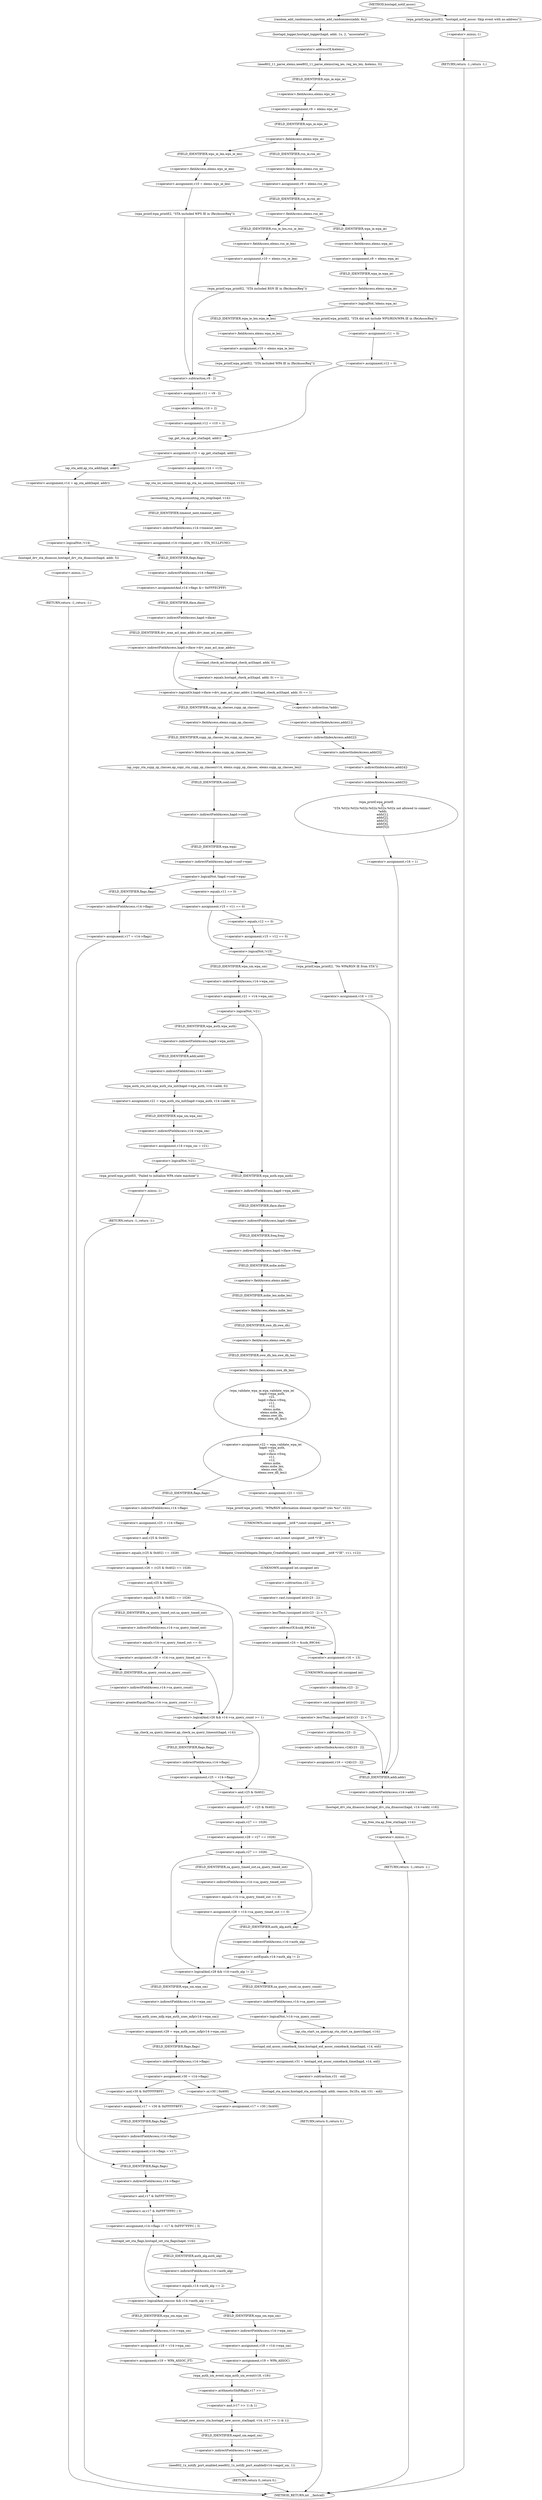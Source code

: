 digraph hostapd_notif_assoc {  
"1000159" [label = "(random_add_randomness,random_add_randomness(addr, 6u))" ]
"1000162" [label = "(hostapd_logger,hostapd_logger(hapd, addr, 1u, 2, \"associated\"))" ]
"1000168" [label = "(ieee802_11_parse_elems,ieee802_11_parse_elems(req_ies, req_ies_len, &elems, 0))" ]
"1000171" [label = "(<operator>.addressOf,&elems)" ]
"1000174" [label = "(<operator>.assignment,v9 = elems.wps_ie)" ]
"1000176" [label = "(<operator>.fieldAccess,elems.wps_ie)" ]
"1000178" [label = "(FIELD_IDENTIFIER,wps_ie,wps_ie)" ]
"1000180" [label = "(<operator>.fieldAccess,elems.wps_ie)" ]
"1000182" [label = "(FIELD_IDENTIFIER,wps_ie,wps_ie)" ]
"1000184" [label = "(<operator>.assignment,v10 = elems.wps_ie_len)" ]
"1000186" [label = "(<operator>.fieldAccess,elems.wps_ie_len)" ]
"1000188" [label = "(FIELD_IDENTIFIER,wps_ie_len,wps_ie_len)" ]
"1000189" [label = "(wpa_printf,wpa_printf(2, \"STA included WPS IE in (Re)AssocReq\"))" ]
"1000194" [label = "(<operator>.assignment,v9 = elems.rsn_ie)" ]
"1000196" [label = "(<operator>.fieldAccess,elems.rsn_ie)" ]
"1000198" [label = "(FIELD_IDENTIFIER,rsn_ie,rsn_ie)" ]
"1000200" [label = "(<operator>.fieldAccess,elems.rsn_ie)" ]
"1000202" [label = "(FIELD_IDENTIFIER,rsn_ie,rsn_ie)" ]
"1000204" [label = "(<operator>.assignment,v10 = elems.rsn_ie_len)" ]
"1000206" [label = "(<operator>.fieldAccess,elems.rsn_ie_len)" ]
"1000208" [label = "(FIELD_IDENTIFIER,rsn_ie_len,rsn_ie_len)" ]
"1000209" [label = "(wpa_printf,wpa_printf(2, \"STA included RSN IE in (Re)AssocReq\"))" ]
"1000214" [label = "(<operator>.assignment,v9 = elems.wpa_ie)" ]
"1000216" [label = "(<operator>.fieldAccess,elems.wpa_ie)" ]
"1000218" [label = "(FIELD_IDENTIFIER,wpa_ie,wpa_ie)" ]
"1000220" [label = "(<operator>.logicalNot,!elems.wpa_ie)" ]
"1000221" [label = "(<operator>.fieldAccess,elems.wpa_ie)" ]
"1000223" [label = "(FIELD_IDENTIFIER,wpa_ie,wpa_ie)" ]
"1000225" [label = "(wpa_printf,wpa_printf(2, \"STA did not include WPS/RSN/WPA IE in (Re)AssocReq\"))" ]
"1000228" [label = "(<operator>.assignment,v11 = 0)" ]
"1000231" [label = "(<operator>.assignment,v12 = 0)" ]
"1000235" [label = "(<operator>.assignment,v13 = ap_get_sta(hapd, addr))" ]
"1000237" [label = "(ap_get_sta,ap_get_sta(hapd, addr))" ]
"1000243" [label = "(<operator>.assignment,v14 = v13)" ]
"1000246" [label = "(ap_sta_no_session_timeout,ap_sta_no_session_timeout(hapd, v13))" ]
"1000249" [label = "(accounting_sta_stop,accounting_sta_stop(hapd, v14))" ]
"1000252" [label = "(<operator>.assignment,v14->timeout_next = STA_NULLFUNC)" ]
"1000253" [label = "(<operator>.indirectFieldAccess,v14->timeout_next)" ]
"1000255" [label = "(FIELD_IDENTIFIER,timeout_next,timeout_next)" ]
"1000259" [label = "(<operator>.assignment,v14 = ap_sta_add(hapd, addr))" ]
"1000261" [label = "(ap_sta_add,ap_sta_add(hapd, addr))" ]
"1000265" [label = "(<operator>.logicalNot,!v14)" ]
"1000268" [label = "(hostapd_drv_sta_disassoc,hostapd_drv_sta_disassoc(hapd, addr, 5))" ]
"1000272" [label = "(RETURN,return -1;,return -1;)" ]
"1000273" [label = "(<operator>.minus,-1)" ]
"1000275" [label = "(<operators>.assignmentAnd,v14->flags &= 0xFFFECFFF)" ]
"1000276" [label = "(<operator>.indirectFieldAccess,v14->flags)" ]
"1000278" [label = "(FIELD_IDENTIFIER,flags,flags)" ]
"1000281" [label = "(<operator>.logicalOr,hapd->iface->drv_max_acl_mac_addrs || hostapd_check_acl(hapd, addr, 0) == 1)" ]
"1000282" [label = "(<operator>.indirectFieldAccess,hapd->iface->drv_max_acl_mac_addrs)" ]
"1000283" [label = "(<operator>.indirectFieldAccess,hapd->iface)" ]
"1000285" [label = "(FIELD_IDENTIFIER,iface,iface)" ]
"1000286" [label = "(FIELD_IDENTIFIER,drv_max_acl_mac_addrs,drv_max_acl_mac_addrs)" ]
"1000287" [label = "(<operator>.equals,hostapd_check_acl(hapd, addr, 0) == 1)" ]
"1000288" [label = "(hostapd_check_acl,hostapd_check_acl(hapd, addr, 0))" ]
"1000294" [label = "(ap_copy_sta_supp_op_classes,ap_copy_sta_supp_op_classes(v14, elems.supp_op_classes, elems.supp_op_classes_len))" ]
"1000296" [label = "(<operator>.fieldAccess,elems.supp_op_classes)" ]
"1000298" [label = "(FIELD_IDENTIFIER,supp_op_classes,supp_op_classes)" ]
"1000299" [label = "(<operator>.fieldAccess,elems.supp_op_classes_len)" ]
"1000301" [label = "(FIELD_IDENTIFIER,supp_op_classes_len,supp_op_classes_len)" ]
"1000303" [label = "(<operator>.logicalNot,!hapd->conf->wpa)" ]
"1000304" [label = "(<operator>.indirectFieldAccess,hapd->conf->wpa)" ]
"1000305" [label = "(<operator>.indirectFieldAccess,hapd->conf)" ]
"1000307" [label = "(FIELD_IDENTIFIER,conf,conf)" ]
"1000308" [label = "(FIELD_IDENTIFIER,wpa,wpa)" ]
"1000310" [label = "(<operator>.assignment,v17 = v14->flags)" ]
"1000312" [label = "(<operator>.indirectFieldAccess,v14->flags)" ]
"1000314" [label = "(FIELD_IDENTIFIER,flags,flags)" ]
"1000316" [label = "(<operator>.assignment,v15 = v11 == 0)" ]
"1000318" [label = "(<operator>.equals,v11 == 0)" ]
"1000323" [label = "(<operator>.assignment,v15 = v12 == 0)" ]
"1000325" [label = "(<operator>.equals,v12 == 0)" ]
"1000329" [label = "(<operator>.logicalNot,!v15)" ]
"1000332" [label = "(<operator>.assignment,v21 = v14->wpa_sm)" ]
"1000334" [label = "(<operator>.indirectFieldAccess,v14->wpa_sm)" ]
"1000336" [label = "(FIELD_IDENTIFIER,wpa_sm,wpa_sm)" ]
"1000338" [label = "(<operator>.logicalNot,!v21)" ]
"1000341" [label = "(<operator>.assignment,v21 = wpa_auth_sta_init(hapd->wpa_auth, v14->addr, 0))" ]
"1000343" [label = "(wpa_auth_sta_init,wpa_auth_sta_init(hapd->wpa_auth, v14->addr, 0))" ]
"1000344" [label = "(<operator>.indirectFieldAccess,hapd->wpa_auth)" ]
"1000346" [label = "(FIELD_IDENTIFIER,wpa_auth,wpa_auth)" ]
"1000347" [label = "(<operator>.indirectFieldAccess,v14->addr)" ]
"1000349" [label = "(FIELD_IDENTIFIER,addr,addr)" ]
"1000351" [label = "(<operator>.assignment,v14->wpa_sm = v21)" ]
"1000352" [label = "(<operator>.indirectFieldAccess,v14->wpa_sm)" ]
"1000354" [label = "(FIELD_IDENTIFIER,wpa_sm,wpa_sm)" ]
"1000357" [label = "(<operator>.logicalNot,!v21)" ]
"1000360" [label = "(wpa_printf,wpa_printf(5, \"Failed to initialize WPA state machine\"))" ]
"1000363" [label = "(RETURN,return -1;,return -1;)" ]
"1000364" [label = "(<operator>.minus,-1)" ]
"1000366" [label = "(<operator>.assignment,v22 = wpa_validate_wpa_ie(\n                      hapd->wpa_auth,\n                      v21,\n                      hapd->iface->freq,\n                      v11,\n                      v12,\n                      elems.mdie,\n                      elems.mdie_len,\n                      elems.owe_dh,\n                      elems.owe_dh_len))" ]
"1000368" [label = "(wpa_validate_wpa_ie,wpa_validate_wpa_ie(\n                      hapd->wpa_auth,\n                      v21,\n                      hapd->iface->freq,\n                      v11,\n                      v12,\n                      elems.mdie,\n                      elems.mdie_len,\n                      elems.owe_dh,\n                      elems.owe_dh_len))" ]
"1000369" [label = "(<operator>.indirectFieldAccess,hapd->wpa_auth)" ]
"1000371" [label = "(FIELD_IDENTIFIER,wpa_auth,wpa_auth)" ]
"1000373" [label = "(<operator>.indirectFieldAccess,hapd->iface->freq)" ]
"1000374" [label = "(<operator>.indirectFieldAccess,hapd->iface)" ]
"1000376" [label = "(FIELD_IDENTIFIER,iface,iface)" ]
"1000377" [label = "(FIELD_IDENTIFIER,freq,freq)" ]
"1000380" [label = "(<operator>.fieldAccess,elems.mdie)" ]
"1000382" [label = "(FIELD_IDENTIFIER,mdie,mdie)" ]
"1000383" [label = "(<operator>.fieldAccess,elems.mdie_len)" ]
"1000385" [label = "(FIELD_IDENTIFIER,mdie_len,mdie_len)" ]
"1000386" [label = "(<operator>.fieldAccess,elems.owe_dh)" ]
"1000388" [label = "(FIELD_IDENTIFIER,owe_dh,owe_dh)" ]
"1000389" [label = "(<operator>.fieldAccess,elems.owe_dh_len)" ]
"1000391" [label = "(FIELD_IDENTIFIER,owe_dh_len,owe_dh_len)" ]
"1000395" [label = "(<operator>.assignment,v23 = v22)" ]
"1000398" [label = "(wpa_printf,wpa_printf(2, \"WPA/RSN information element rejected? (res %u)\", v22))" ]
"1000402" [label = "(Delegate_CreateDelegate,Delegate_CreateDelegate(2, (const unsigned __int8 *)\"IE\", v11, v12))" ]
"1000404" [label = "(<operator>.cast,(const unsigned __int8 *)\"IE\")" ]
"1000405" [label = "(UNKNOWN,const unsigned __int8 *,const unsigned __int8 *)" ]
"1000410" [label = "(<operator>.lessThan,(unsigned int)(v23 - 2) < 7)" ]
"1000411" [label = "(<operator>.cast,(unsigned int)(v23 - 2))" ]
"1000412" [label = "(UNKNOWN,unsigned int,unsigned int)" ]
"1000413" [label = "(<operator>.subtraction,v23 - 2)" ]
"1000417" [label = "(<operator>.assignment,v24 = &unk_89C44)" ]
"1000419" [label = "(<operator>.addressOf,&unk_89C44)" ]
"1000421" [label = "(<operator>.assignment,v16 = 13)" ]
"1000425" [label = "(<operator>.lessThan,(unsigned int)(v23 - 2) < 7)" ]
"1000426" [label = "(<operator>.cast,(unsigned int)(v23 - 2))" ]
"1000427" [label = "(UNKNOWN,unsigned int,unsigned int)" ]
"1000428" [label = "(<operator>.subtraction,v23 - 2)" ]
"1000432" [label = "(<operator>.assignment,v16 = v24[v23 - 2])" ]
"1000434" [label = "(<operator>.indirectIndexAccess,v24[v23 - 2])" ]
"1000436" [label = "(<operator>.subtraction,v23 - 2)" ]
"1000440" [label = "(<operator>.assignment,v25 = v14->flags)" ]
"1000442" [label = "(<operator>.indirectFieldAccess,v14->flags)" ]
"1000444" [label = "(FIELD_IDENTIFIER,flags,flags)" ]
"1000445" [label = "(<operator>.assignment,v26 = (v25 & 0x402) == 1026)" ]
"1000447" [label = "(<operator>.equals,(v25 & 0x402) == 1026)" ]
"1000448" [label = "(<operator>.and,v25 & 0x402)" ]
"1000453" [label = "(<operator>.equals,(v25 & 0x402) == 1026)" ]
"1000454" [label = "(<operator>.and,v25 & 0x402)" ]
"1000458" [label = "(<operator>.assignment,v26 = v14->sa_query_timed_out == 0)" ]
"1000460" [label = "(<operator>.equals,v14->sa_query_timed_out == 0)" ]
"1000461" [label = "(<operator>.indirectFieldAccess,v14->sa_query_timed_out)" ]
"1000463" [label = "(FIELD_IDENTIFIER,sa_query_timed_out,sa_query_timed_out)" ]
"1000466" [label = "(<operator>.logicalAnd,v26 && v14->sa_query_count >= 1)" ]
"1000468" [label = "(<operator>.greaterEqualsThan,v14->sa_query_count >= 1)" ]
"1000469" [label = "(<operator>.indirectFieldAccess,v14->sa_query_count)" ]
"1000471" [label = "(FIELD_IDENTIFIER,sa_query_count,sa_query_count)" ]
"1000474" [label = "(ap_check_sa_query_timeout,ap_check_sa_query_timeout(hapd, v14))" ]
"1000477" [label = "(<operator>.assignment,v25 = v14->flags)" ]
"1000479" [label = "(<operator>.indirectFieldAccess,v14->flags)" ]
"1000481" [label = "(FIELD_IDENTIFIER,flags,flags)" ]
"1000482" [label = "(<operator>.assignment,v27 = v25 & 0x402)" ]
"1000484" [label = "(<operator>.and,v25 & 0x402)" ]
"1000487" [label = "(<operator>.assignment,v28 = v27 == 1026)" ]
"1000489" [label = "(<operator>.equals,v27 == 1026)" ]
"1000493" [label = "(<operator>.equals,v27 == 1026)" ]
"1000496" [label = "(<operator>.assignment,v28 = v14->sa_query_timed_out == 0)" ]
"1000498" [label = "(<operator>.equals,v14->sa_query_timed_out == 0)" ]
"1000499" [label = "(<operator>.indirectFieldAccess,v14->sa_query_timed_out)" ]
"1000501" [label = "(FIELD_IDENTIFIER,sa_query_timed_out,sa_query_timed_out)" ]
"1000504" [label = "(<operator>.logicalAnd,v28 && v14->auth_alg != 2)" ]
"1000506" [label = "(<operator>.notEquals,v14->auth_alg != 2)" ]
"1000507" [label = "(<operator>.indirectFieldAccess,v14->auth_alg)" ]
"1000509" [label = "(FIELD_IDENTIFIER,auth_alg,auth_alg)" ]
"1000513" [label = "(<operator>.logicalNot,!v14->sa_query_count)" ]
"1000514" [label = "(<operator>.indirectFieldAccess,v14->sa_query_count)" ]
"1000516" [label = "(FIELD_IDENTIFIER,sa_query_count,sa_query_count)" ]
"1000517" [label = "(ap_sta_start_sa_query,ap_sta_start_sa_query(hapd, v14))" ]
"1000520" [label = "(<operator>.assignment,v31 = hostapd_eid_assoc_comeback_time(hapd, v14, eid))" ]
"1000522" [label = "(hostapd_eid_assoc_comeback_time,hostapd_eid_assoc_comeback_time(hapd, v14, eid))" ]
"1000526" [label = "(hostapd_sta_assoc,hostapd_sta_assoc(hapd, addr, reassoc, 0x1Eu, eid, v31 - eid))" ]
"1000532" [label = "(<operator>.subtraction,v31 - eid)" ]
"1000535" [label = "(RETURN,return 0;,return 0;)" ]
"1000537" [label = "(<operator>.assignment,v29 = wpa_auth_uses_mfp(v14->wpa_sm))" ]
"1000539" [label = "(wpa_auth_uses_mfp,wpa_auth_uses_mfp(v14->wpa_sm))" ]
"1000540" [label = "(<operator>.indirectFieldAccess,v14->wpa_sm)" ]
"1000542" [label = "(FIELD_IDENTIFIER,wpa_sm,wpa_sm)" ]
"1000543" [label = "(<operator>.assignment,v30 = v14->flags)" ]
"1000545" [label = "(<operator>.indirectFieldAccess,v14->flags)" ]
"1000547" [label = "(FIELD_IDENTIFIER,flags,flags)" ]
"1000550" [label = "(<operator>.assignment,v17 = v30 | 0x400)" ]
"1000552" [label = "(<operator>.or,v30 | 0x400)" ]
"1000556" [label = "(<operator>.assignment,v17 = v30 & 0xFFFFFBFF)" ]
"1000558" [label = "(<operator>.and,v30 & 0xFFFFFBFF)" ]
"1000561" [label = "(<operator>.assignment,v14->flags = v17)" ]
"1000562" [label = "(<operator>.indirectFieldAccess,v14->flags)" ]
"1000564" [label = "(FIELD_IDENTIFIER,flags,flags)" ]
"1000567" [label = "(<operator>.assignment,v14->flags = v17 & 0xFFF7FFFC | 3)" ]
"1000568" [label = "(<operator>.indirectFieldAccess,v14->flags)" ]
"1000570" [label = "(FIELD_IDENTIFIER,flags,flags)" ]
"1000571" [label = "(<operator>.or,v17 & 0xFFF7FFFC | 3)" ]
"1000572" [label = "(<operator>.and,v17 & 0xFFF7FFFC)" ]
"1000576" [label = "(hostapd_set_sta_flags,hostapd_set_sta_flags(hapd, v14))" ]
"1000580" [label = "(<operator>.logicalAnd,reassoc && v14->auth_alg == 2)" ]
"1000582" [label = "(<operator>.equals,v14->auth_alg == 2)" ]
"1000583" [label = "(<operator>.indirectFieldAccess,v14->auth_alg)" ]
"1000585" [label = "(FIELD_IDENTIFIER,auth_alg,auth_alg)" ]
"1000588" [label = "(<operator>.assignment,v18 = v14->wpa_sm)" ]
"1000590" [label = "(<operator>.indirectFieldAccess,v14->wpa_sm)" ]
"1000592" [label = "(FIELD_IDENTIFIER,wpa_sm,wpa_sm)" ]
"1000593" [label = "(<operator>.assignment,v19 = WPA_ASSOC_FT)" ]
"1000598" [label = "(<operator>.assignment,v18 = v14->wpa_sm)" ]
"1000600" [label = "(<operator>.indirectFieldAccess,v14->wpa_sm)" ]
"1000602" [label = "(FIELD_IDENTIFIER,wpa_sm,wpa_sm)" ]
"1000603" [label = "(<operator>.assignment,v19 = WPA_ASSOC)" ]
"1000606" [label = "(wpa_auth_sm_event,wpa_auth_sm_event(v18, v19))" ]
"1000609" [label = "(hostapd_new_assoc_sta,hostapd_new_assoc_sta(hapd, v14, (v17 >> 1) & 1))" ]
"1000612" [label = "(<operator>.and,(v17 >> 1) & 1)" ]
"1000613" [label = "(<operator>.arithmeticShiftRight,v17 >> 1)" ]
"1000617" [label = "(ieee802_1x_notify_port_enabled,ieee802_1x_notify_port_enabled(v14->eapol_sm, 1))" ]
"1000618" [label = "(<operator>.indirectFieldAccess,v14->eapol_sm)" ]
"1000620" [label = "(FIELD_IDENTIFIER,eapol_sm,eapol_sm)" ]
"1000622" [label = "(RETURN,return 0;,return 0;)" ]
"1000624" [label = "(wpa_printf,wpa_printf(2, \"No WPA/RSN IE from STA\"))" ]
"1000627" [label = "(<operator>.assignment,v16 = 13)" ]
"1000632" [label = "(wpa_printf,wpa_printf(\n              3,\n              \"STA %02x:%02x:%02x:%02x:%02x:%02x not allowed to connect\",\n              *addr,\n              addr[1],\n              addr[2],\n              addr[3],\n              addr[4],\n              addr[5]))" ]
"1000635" [label = "(<operator>.indirection,*addr)" ]
"1000637" [label = "(<operator>.indirectIndexAccess,addr[1])" ]
"1000640" [label = "(<operator>.indirectIndexAccess,addr[2])" ]
"1000643" [label = "(<operator>.indirectIndexAccess,addr[3])" ]
"1000646" [label = "(<operator>.indirectIndexAccess,addr[4])" ]
"1000649" [label = "(<operator>.indirectIndexAccess,addr[5])" ]
"1000652" [label = "(<operator>.assignment,v16 = 1)" ]
"1000656" [label = "(hostapd_drv_sta_disassoc,hostapd_drv_sta_disassoc(hapd, v14->addr, v16))" ]
"1000658" [label = "(<operator>.indirectFieldAccess,v14->addr)" ]
"1000660" [label = "(FIELD_IDENTIFIER,addr,addr)" ]
"1000662" [label = "(ap_free_sta,ap_free_sta(hapd, v14))" ]
"1000665" [label = "(RETURN,return -1;,return -1;)" ]
"1000666" [label = "(<operator>.minus,-1)" ]
"1000668" [label = "(<operator>.assignment,v10 = elems.wpa_ie_len)" ]
"1000670" [label = "(<operator>.fieldAccess,elems.wpa_ie_len)" ]
"1000672" [label = "(FIELD_IDENTIFIER,wpa_ie_len,wpa_ie_len)" ]
"1000673" [label = "(wpa_printf,wpa_printf(2, \"STA included WPA IE in (Re)AssocReq\"))" ]
"1000676" [label = "(<operator>.assignment,v11 = v9 - 2)" ]
"1000678" [label = "(<operator>.subtraction,v9 - 2)" ]
"1000681" [label = "(<operator>.assignment,v12 = v10 + 2)" ]
"1000683" [label = "(<operator>.addition,v10 + 2)" ]
"1000687" [label = "(wpa_printf,wpa_printf(2, \"hostapd_notif_assoc: Skip event with no address\"))" ]
"1000690" [label = "(RETURN,return -1;,return -1;)" ]
"1000691" [label = "(<operator>.minus,-1)" ]
"1000125" [label = "(METHOD,hostapd_notif_assoc)" ]
"1000693" [label = "(METHOD_RETURN,int __fastcall)" ]
  "1000159" -> "1000162" 
  "1000162" -> "1000171" 
  "1000168" -> "1000178" 
  "1000171" -> "1000168" 
  "1000174" -> "1000182" 
  "1000176" -> "1000174" 
  "1000178" -> "1000176" 
  "1000180" -> "1000188" 
  "1000180" -> "1000198" 
  "1000182" -> "1000180" 
  "1000184" -> "1000189" 
  "1000186" -> "1000184" 
  "1000188" -> "1000186" 
  "1000189" -> "1000678" 
  "1000194" -> "1000202" 
  "1000196" -> "1000194" 
  "1000198" -> "1000196" 
  "1000200" -> "1000208" 
  "1000200" -> "1000218" 
  "1000202" -> "1000200" 
  "1000204" -> "1000209" 
  "1000206" -> "1000204" 
  "1000208" -> "1000206" 
  "1000209" -> "1000678" 
  "1000214" -> "1000223" 
  "1000216" -> "1000214" 
  "1000218" -> "1000216" 
  "1000220" -> "1000225" 
  "1000220" -> "1000672" 
  "1000221" -> "1000220" 
  "1000223" -> "1000221" 
  "1000225" -> "1000228" 
  "1000228" -> "1000231" 
  "1000231" -> "1000237" 
  "1000235" -> "1000243" 
  "1000235" -> "1000261" 
  "1000237" -> "1000235" 
  "1000243" -> "1000246" 
  "1000246" -> "1000249" 
  "1000249" -> "1000255" 
  "1000252" -> "1000278" 
  "1000253" -> "1000252" 
  "1000255" -> "1000253" 
  "1000259" -> "1000265" 
  "1000261" -> "1000259" 
  "1000265" -> "1000268" 
  "1000265" -> "1000278" 
  "1000268" -> "1000273" 
  "1000272" -> "1000693" 
  "1000273" -> "1000272" 
  "1000275" -> "1000285" 
  "1000276" -> "1000275" 
  "1000278" -> "1000276" 
  "1000281" -> "1000298" 
  "1000281" -> "1000635" 
  "1000282" -> "1000281" 
  "1000282" -> "1000288" 
  "1000283" -> "1000286" 
  "1000285" -> "1000283" 
  "1000286" -> "1000282" 
  "1000287" -> "1000281" 
  "1000288" -> "1000287" 
  "1000294" -> "1000307" 
  "1000296" -> "1000301" 
  "1000298" -> "1000296" 
  "1000299" -> "1000294" 
  "1000301" -> "1000299" 
  "1000303" -> "1000314" 
  "1000303" -> "1000318" 
  "1000304" -> "1000303" 
  "1000305" -> "1000308" 
  "1000307" -> "1000305" 
  "1000308" -> "1000304" 
  "1000310" -> "1000570" 
  "1000312" -> "1000310" 
  "1000314" -> "1000312" 
  "1000316" -> "1000325" 
  "1000316" -> "1000329" 
  "1000318" -> "1000316" 
  "1000323" -> "1000329" 
  "1000325" -> "1000323" 
  "1000329" -> "1000336" 
  "1000329" -> "1000624" 
  "1000332" -> "1000338" 
  "1000334" -> "1000332" 
  "1000336" -> "1000334" 
  "1000338" -> "1000346" 
  "1000338" -> "1000371" 
  "1000341" -> "1000354" 
  "1000343" -> "1000341" 
  "1000344" -> "1000349" 
  "1000346" -> "1000344" 
  "1000347" -> "1000343" 
  "1000349" -> "1000347" 
  "1000351" -> "1000357" 
  "1000352" -> "1000351" 
  "1000354" -> "1000352" 
  "1000357" -> "1000360" 
  "1000357" -> "1000371" 
  "1000360" -> "1000364" 
  "1000363" -> "1000693" 
  "1000364" -> "1000363" 
  "1000366" -> "1000395" 
  "1000366" -> "1000444" 
  "1000368" -> "1000366" 
  "1000369" -> "1000376" 
  "1000371" -> "1000369" 
  "1000373" -> "1000382" 
  "1000374" -> "1000377" 
  "1000376" -> "1000374" 
  "1000377" -> "1000373" 
  "1000380" -> "1000385" 
  "1000382" -> "1000380" 
  "1000383" -> "1000388" 
  "1000385" -> "1000383" 
  "1000386" -> "1000391" 
  "1000388" -> "1000386" 
  "1000389" -> "1000368" 
  "1000391" -> "1000389" 
  "1000395" -> "1000398" 
  "1000398" -> "1000405" 
  "1000402" -> "1000412" 
  "1000404" -> "1000402" 
  "1000405" -> "1000404" 
  "1000410" -> "1000419" 
  "1000410" -> "1000421" 
  "1000411" -> "1000410" 
  "1000412" -> "1000413" 
  "1000413" -> "1000411" 
  "1000417" -> "1000421" 
  "1000419" -> "1000417" 
  "1000421" -> "1000427" 
  "1000425" -> "1000436" 
  "1000425" -> "1000660" 
  "1000426" -> "1000425" 
  "1000427" -> "1000428" 
  "1000428" -> "1000426" 
  "1000432" -> "1000660" 
  "1000434" -> "1000432" 
  "1000436" -> "1000434" 
  "1000440" -> "1000448" 
  "1000442" -> "1000440" 
  "1000444" -> "1000442" 
  "1000445" -> "1000454" 
  "1000447" -> "1000445" 
  "1000448" -> "1000447" 
  "1000453" -> "1000463" 
  "1000453" -> "1000466" 
  "1000453" -> "1000471" 
  "1000454" -> "1000453" 
  "1000458" -> "1000466" 
  "1000458" -> "1000471" 
  "1000460" -> "1000458" 
  "1000461" -> "1000460" 
  "1000463" -> "1000461" 
  "1000466" -> "1000474" 
  "1000466" -> "1000484" 
  "1000468" -> "1000466" 
  "1000469" -> "1000468" 
  "1000471" -> "1000469" 
  "1000474" -> "1000481" 
  "1000477" -> "1000484" 
  "1000479" -> "1000477" 
  "1000481" -> "1000479" 
  "1000482" -> "1000489" 
  "1000484" -> "1000482" 
  "1000487" -> "1000493" 
  "1000489" -> "1000487" 
  "1000493" -> "1000501" 
  "1000493" -> "1000504" 
  "1000493" -> "1000509" 
  "1000496" -> "1000504" 
  "1000496" -> "1000509" 
  "1000498" -> "1000496" 
  "1000499" -> "1000498" 
  "1000501" -> "1000499" 
  "1000504" -> "1000516" 
  "1000504" -> "1000542" 
  "1000506" -> "1000504" 
  "1000507" -> "1000506" 
  "1000509" -> "1000507" 
  "1000513" -> "1000517" 
  "1000513" -> "1000522" 
  "1000514" -> "1000513" 
  "1000516" -> "1000514" 
  "1000517" -> "1000522" 
  "1000520" -> "1000532" 
  "1000522" -> "1000520" 
  "1000526" -> "1000535" 
  "1000532" -> "1000526" 
  "1000535" -> "1000693" 
  "1000537" -> "1000547" 
  "1000539" -> "1000537" 
  "1000540" -> "1000539" 
  "1000542" -> "1000540" 
  "1000543" -> "1000552" 
  "1000543" -> "1000558" 
  "1000545" -> "1000543" 
  "1000547" -> "1000545" 
  "1000550" -> "1000564" 
  "1000552" -> "1000550" 
  "1000556" -> "1000564" 
  "1000558" -> "1000556" 
  "1000561" -> "1000570" 
  "1000562" -> "1000561" 
  "1000564" -> "1000562" 
  "1000567" -> "1000576" 
  "1000568" -> "1000572" 
  "1000570" -> "1000568" 
  "1000571" -> "1000567" 
  "1000572" -> "1000571" 
  "1000576" -> "1000580" 
  "1000576" -> "1000585" 
  "1000580" -> "1000592" 
  "1000580" -> "1000602" 
  "1000582" -> "1000580" 
  "1000583" -> "1000582" 
  "1000585" -> "1000583" 
  "1000588" -> "1000593" 
  "1000590" -> "1000588" 
  "1000592" -> "1000590" 
  "1000593" -> "1000606" 
  "1000598" -> "1000603" 
  "1000600" -> "1000598" 
  "1000602" -> "1000600" 
  "1000603" -> "1000606" 
  "1000606" -> "1000613" 
  "1000609" -> "1000620" 
  "1000612" -> "1000609" 
  "1000613" -> "1000612" 
  "1000617" -> "1000622" 
  "1000618" -> "1000617" 
  "1000620" -> "1000618" 
  "1000622" -> "1000693" 
  "1000624" -> "1000627" 
  "1000627" -> "1000660" 
  "1000632" -> "1000652" 
  "1000635" -> "1000637" 
  "1000637" -> "1000640" 
  "1000640" -> "1000643" 
  "1000643" -> "1000646" 
  "1000646" -> "1000649" 
  "1000649" -> "1000632" 
  "1000652" -> "1000660" 
  "1000656" -> "1000662" 
  "1000658" -> "1000656" 
  "1000660" -> "1000658" 
  "1000662" -> "1000666" 
  "1000665" -> "1000693" 
  "1000666" -> "1000665" 
  "1000668" -> "1000673" 
  "1000670" -> "1000668" 
  "1000672" -> "1000670" 
  "1000673" -> "1000678" 
  "1000676" -> "1000683" 
  "1000678" -> "1000676" 
  "1000681" -> "1000237" 
  "1000683" -> "1000681" 
  "1000687" -> "1000691" 
  "1000690" -> "1000693" 
  "1000691" -> "1000690" 
  "1000125" -> "1000159" 
  "1000125" -> "1000687" 
}
